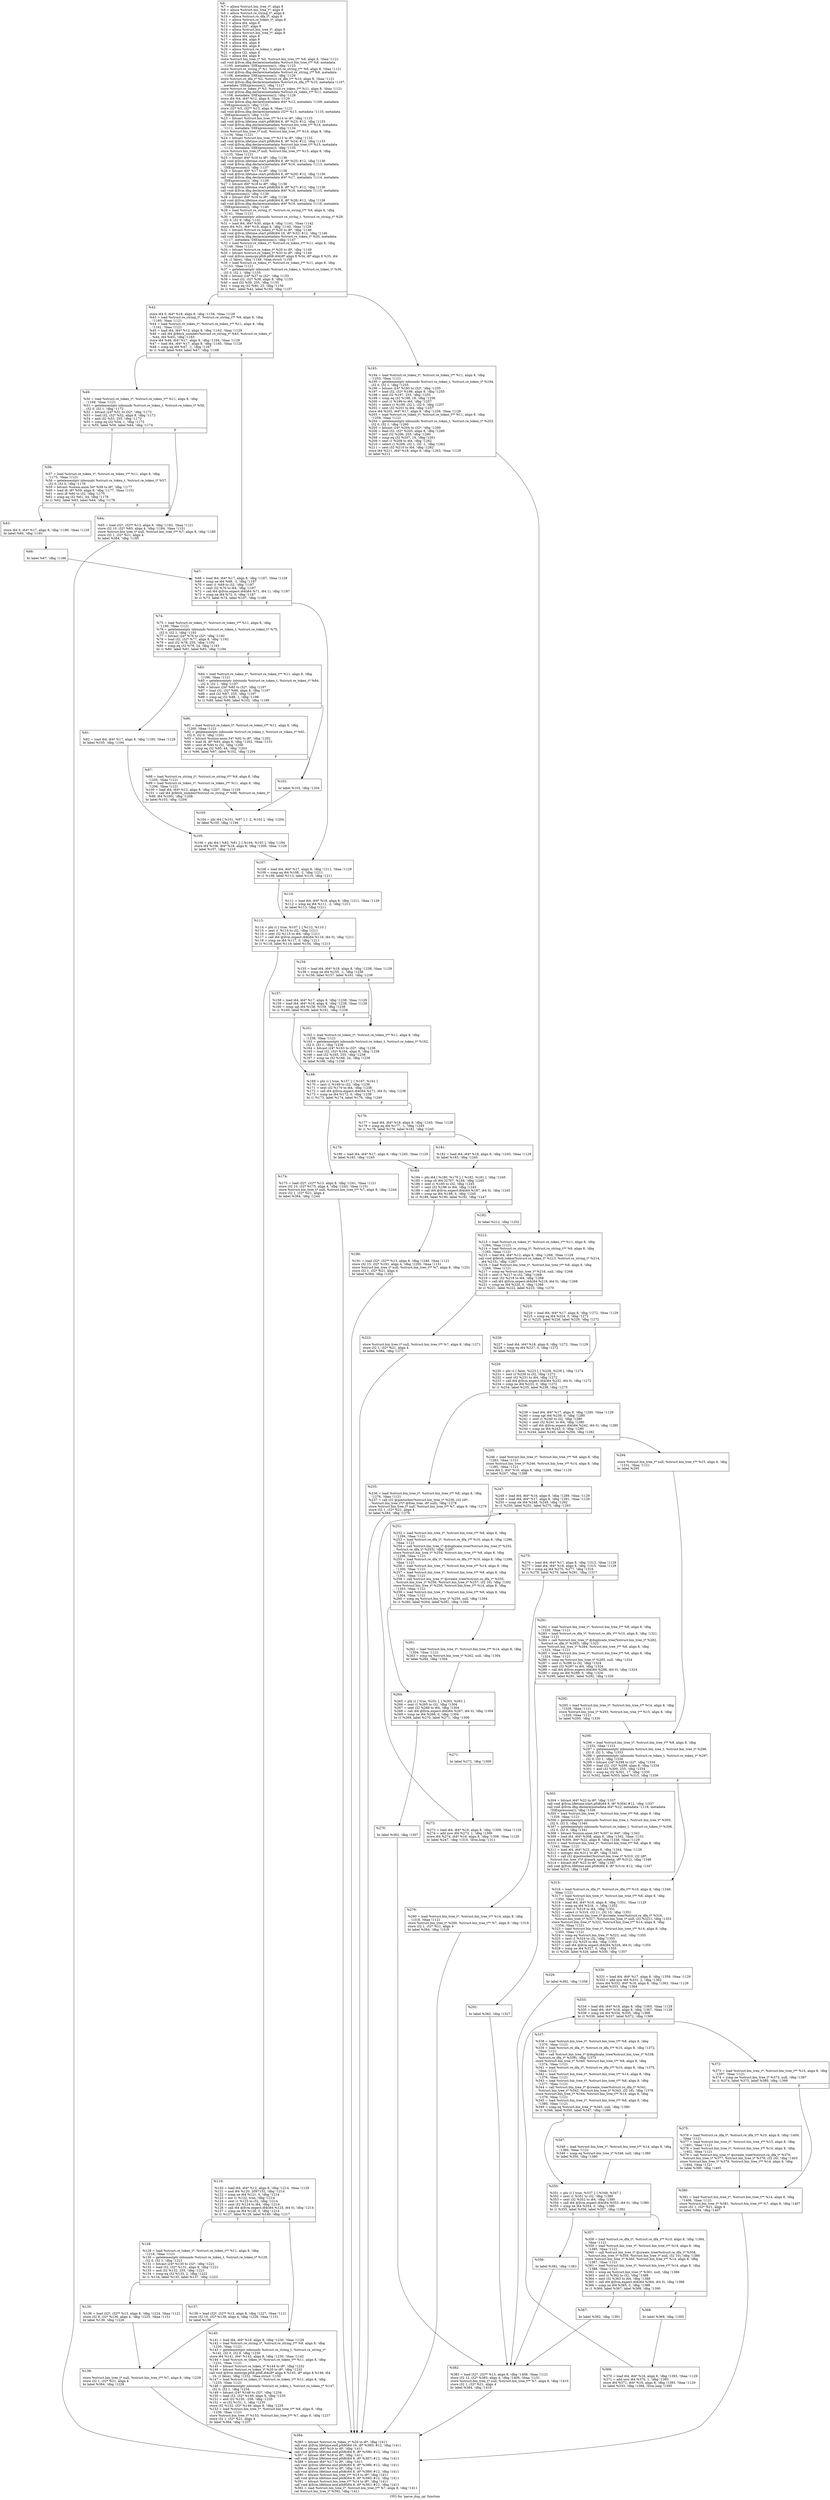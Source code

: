 digraph "CFG for 'parse_dup_op' function" {
	label="CFG for 'parse_dup_op' function";

	Node0xc32f90 [shape=record,label="{%6:\l  %7 = alloca %struct.bin_tree_t*, align 8\l  %8 = alloca %struct.bin_tree_t*, align 8\l  %9 = alloca %struct.re_string_t*, align 8\l  %10 = alloca %struct.re_dfa_t*, align 8\l  %11 = alloca %struct.re_token_t*, align 8\l  %12 = alloca i64, align 8\l  %13 = alloca i32*, align 8\l  %14 = alloca %struct.bin_tree_t*, align 8\l  %15 = alloca %struct.bin_tree_t*, align 8\l  %16 = alloca i64, align 8\l  %17 = alloca i64, align 8\l  %18 = alloca i64, align 8\l  %19 = alloca i64, align 8\l  %20 = alloca %struct.re_token_t, align 8\l  %21 = alloca i32, align 4\l  %22 = alloca i64, align 8\l  store %struct.bin_tree_t* %0, %struct.bin_tree_t** %8, align 8, !tbaa !1121\l  call void @llvm.dbg.declare(metadata %struct.bin_tree_t** %8, metadata\l... !1105, metadata !DIExpression()), !dbg !1125\l  store %struct.re_string_t* %1, %struct.re_string_t** %9, align 8, !tbaa !1121\l  call void @llvm.dbg.declare(metadata %struct.re_string_t** %9, metadata\l... !1106, metadata !DIExpression()), !dbg !1126\l  store %struct.re_dfa_t* %2, %struct.re_dfa_t** %10, align 8, !tbaa !1121\l  call void @llvm.dbg.declare(metadata %struct.re_dfa_t** %10, metadata !1107,\l... metadata !DIExpression()), !dbg !1127\l  store %struct.re_token_t* %3, %struct.re_token_t** %11, align 8, !tbaa !1121\l  call void @llvm.dbg.declare(metadata %struct.re_token_t** %11, metadata\l... !1108, metadata !DIExpression()), !dbg !1128\l  store i64 %4, i64* %12, align 8, !tbaa !1129\l  call void @llvm.dbg.declare(metadata i64* %12, metadata !1109, metadata\l... !DIExpression()), !dbg !1131\l  store i32* %5, i32** %13, align 8, !tbaa !1121\l  call void @llvm.dbg.declare(metadata i32** %13, metadata !1110, metadata\l... !DIExpression()), !dbg !1132\l  %23 = bitcast %struct.bin_tree_t** %14 to i8*, !dbg !1133\l  call void @llvm.lifetime.start.p0i8(i64 8, i8* %23) #12, !dbg !1133\l  call void @llvm.dbg.declare(metadata %struct.bin_tree_t** %14, metadata\l... !1111, metadata !DIExpression()), !dbg !1134\l  store %struct.bin_tree_t* null, %struct.bin_tree_t** %14, align 8, !dbg\l... !1134, !tbaa !1121\l  %24 = bitcast %struct.bin_tree_t** %15 to i8*, !dbg !1133\l  call void @llvm.lifetime.start.p0i8(i64 8, i8* %24) #12, !dbg !1133\l  call void @llvm.dbg.declare(metadata %struct.bin_tree_t** %15, metadata\l... !1112, metadata !DIExpression()), !dbg !1135\l  store %struct.bin_tree_t* null, %struct.bin_tree_t** %15, align 8, !dbg\l... !1135, !tbaa !1121\l  %25 = bitcast i64* %16 to i8*, !dbg !1136\l  call void @llvm.lifetime.start.p0i8(i64 8, i8* %25) #12, !dbg !1136\l  call void @llvm.dbg.declare(metadata i64* %16, metadata !1113, metadata\l... !DIExpression()), !dbg !1137\l  %26 = bitcast i64* %17 to i8*, !dbg !1136\l  call void @llvm.lifetime.start.p0i8(i64 8, i8* %26) #12, !dbg !1136\l  call void @llvm.dbg.declare(metadata i64* %17, metadata !1114, metadata\l... !DIExpression()), !dbg !1138\l  %27 = bitcast i64* %18 to i8*, !dbg !1136\l  call void @llvm.lifetime.start.p0i8(i64 8, i8* %27) #12, !dbg !1136\l  call void @llvm.dbg.declare(metadata i64* %18, metadata !1115, metadata\l... !DIExpression()), !dbg !1139\l  %28 = bitcast i64* %19 to i8*, !dbg !1136\l  call void @llvm.lifetime.start.p0i8(i64 8, i8* %28) #12, !dbg !1136\l  call void @llvm.dbg.declare(metadata i64* %19, metadata !1116, metadata\l... !DIExpression()), !dbg !1140\l  %29 = load %struct.re_string_t*, %struct.re_string_t** %9, align 8, !dbg\l... !1141, !tbaa !1121\l  %30 = getelementptr inbounds %struct.re_string_t, %struct.re_string_t* %29,\l... i32 0, i32 9, !dbg !1141\l  %31 = load i64, i64* %30, align 8, !dbg !1141, !tbaa !1142\l  store i64 %31, i64* %19, align 8, !dbg !1140, !tbaa !1129\l  %32 = bitcast %struct.re_token_t* %20 to i8*, !dbg !1146\l  call void @llvm.lifetime.start.p0i8(i64 16, i8* %32) #12, !dbg !1146\l  call void @llvm.dbg.declare(metadata %struct.re_token_t* %20, metadata\l... !1117, metadata !DIExpression()), !dbg !1147\l  %33 = load %struct.re_token_t*, %struct.re_token_t** %11, align 8, !dbg\l... !1148, !tbaa !1121\l  %34 = bitcast %struct.re_token_t* %20 to i8*, !dbg !1149\l  %35 = bitcast %struct.re_token_t* %33 to i8*, !dbg !1149\l  call void @llvm.memcpy.p0i8.p0i8.i64(i8* align 8 %34, i8* align 8 %35, i64\l... 16, i1 false), !dbg !1149, !tbaa.struct !1150\l  %36 = load %struct.re_token_t*, %struct.re_token_t** %11, align 8, !dbg\l... !1153, !tbaa !1121\l  %37 = getelementptr inbounds %struct.re_token_t, %struct.re_token_t* %36,\l... i32 0, i32 1, !dbg !1155\l  %38 = bitcast i24* %37 to i32*, !dbg !1155\l  %39 = load i32, i32* %38, align 8, !dbg !1155\l  %40 = and i32 %39, 255, !dbg !1155\l  %41 = icmp eq i32 %40, 23, !dbg !1156\l  br i1 %41, label %42, label %193, !dbg !1157\l|{<s0>T|<s1>F}}"];
	Node0xc32f90:s0 -> Node0xc33350;
	Node0xc32f90:s1 -> Node0xc33e40;
	Node0xc33350 [shape=record,label="{%42:\l\l  store i64 0, i64* %18, align 8, !dbg !1158, !tbaa !1129\l  %43 = load %struct.re_string_t*, %struct.re_string_t** %9, align 8, !dbg\l... !1160, !tbaa !1121\l  %44 = load %struct.re_token_t*, %struct.re_token_t** %11, align 8, !dbg\l... !1161, !tbaa !1121\l  %45 = load i64, i64* %12, align 8, !dbg !1162, !tbaa !1129\l  %46 = call i64 @fetch_number(%struct.re_string_t* %43, %struct.re_token_t*\l... %44, i64 %45), !dbg !1163\l  store i64 %46, i64* %17, align 8, !dbg !1164, !tbaa !1129\l  %47 = load i64, i64* %17, align 8, !dbg !1165, !tbaa !1129\l  %48 = icmp eq i64 %47, -1, !dbg !1167\l  br i1 %48, label %49, label %67, !dbg !1168\l|{<s0>T|<s1>F}}"];
	Node0xc33350:s0 -> Node0xc333a0;
	Node0xc33350:s1 -> Node0xc33530;
	Node0xc333a0 [shape=record,label="{%49:\l\l  %50 = load %struct.re_token_t*, %struct.re_token_t** %11, align 8, !dbg\l... !1169, !tbaa !1121\l  %51 = getelementptr inbounds %struct.re_token_t, %struct.re_token_t* %50,\l... i32 0, i32 1, !dbg !1172\l  %52 = bitcast i24* %51 to i32*, !dbg !1172\l  %53 = load i32, i32* %52, align 8, !dbg !1172\l  %54 = and i32 %53, 255, !dbg !1172\l  %55 = icmp eq i32 %54, 1, !dbg !1173\l  br i1 %55, label %56, label %64, !dbg !1174\l|{<s0>T|<s1>F}}"];
	Node0xc333a0:s0 -> Node0xc333f0;
	Node0xc333a0:s1 -> Node0xc33490;
	Node0xc333f0 [shape=record,label="{%56:\l\l  %57 = load %struct.re_token_t*, %struct.re_token_t** %11, align 8, !dbg\l... !1175, !tbaa !1121\l  %58 = getelementptr inbounds %struct.re_token_t, %struct.re_token_t* %57,\l... i32 0, i32 0, !dbg !1176\l  %59 = bitcast %union.anon.34* %58 to i8*, !dbg !1177\l  %60 = load i8, i8* %59, align 8, !dbg !1177, !tbaa !1151\l  %61 = zext i8 %60 to i32, !dbg !1175\l  %62 = icmp eq i32 %61, 44, !dbg !1178\l  br i1 %62, label %63, label %64, !dbg !1179\l|{<s0>T|<s1>F}}"];
	Node0xc333f0:s0 -> Node0xc33440;
	Node0xc333f0:s1 -> Node0xc33490;
	Node0xc33440 [shape=record,label="{%63:\l\l  store i64 0, i64* %17, align 8, !dbg !1180, !tbaa !1129\l  br label %66, !dbg !1181\l}"];
	Node0xc33440 -> Node0xc334e0;
	Node0xc33490 [shape=record,label="{%64:\l\l  %65 = load i32*, i32** %13, align 8, !dbg !1182, !tbaa !1121\l  store i32 10, i32* %65, align 4, !dbg !1184, !tbaa !1151\l  store %struct.bin_tree_t* null, %struct.bin_tree_t** %7, align 8, !dbg !1185\l  store i32 1, i32* %21, align 4\l  br label %384, !dbg !1185\l}"];
	Node0xc33490 -> Node0xc34ac0;
	Node0xc334e0 [shape=record,label="{%66:\l\l  br label %67, !dbg !1186\l}"];
	Node0xc334e0 -> Node0xc33530;
	Node0xc33530 [shape=record,label="{%67:\l\l  %68 = load i64, i64* %17, align 8, !dbg !1187, !tbaa !1129\l  %69 = icmp ne i64 %68, -2, !dbg !1187\l  %70 = zext i1 %69 to i32, !dbg !1187\l  %71 = sext i32 %70 to i64, !dbg !1187\l  %72 = call i64 @llvm.expect.i64(i64 %71, i64 1), !dbg !1187\l  %73 = icmp ne i64 %72, 0, !dbg !1187\l  br i1 %73, label %74, label %107, !dbg !1189\l|{<s0>T|<s1>F}}"];
	Node0xc33530:s0 -> Node0xc33580;
	Node0xc33530:s1 -> Node0xc33800;
	Node0xc33580 [shape=record,label="{%74:\l\l  %75 = load %struct.re_token_t*, %struct.re_token_t** %11, align 8, !dbg\l... !1190, !tbaa !1121\l  %76 = getelementptr inbounds %struct.re_token_t, %struct.re_token_t* %75,\l... i32 0, i32 1, !dbg !1192\l  %77 = bitcast i24* %76 to i32*, !dbg !1192\l  %78 = load i32, i32* %77, align 8, !dbg !1192\l  %79 = and i32 %78, 255, !dbg !1192\l  %80 = icmp eq i32 %79, 24, !dbg !1193\l  br i1 %80, label %81, label %83, !dbg !1194\l|{<s0>T|<s1>F}}"];
	Node0xc33580:s0 -> Node0xc335d0;
	Node0xc33580:s1 -> Node0xc33620;
	Node0xc335d0 [shape=record,label="{%81:\l\l  %82 = load i64, i64* %17, align 8, !dbg !1195, !tbaa !1129\l  br label %105, !dbg !1194\l}"];
	Node0xc335d0 -> Node0xc337b0;
	Node0xc33620 [shape=record,label="{%83:\l\l  %84 = load %struct.re_token_t*, %struct.re_token_t** %11, align 8, !dbg\l... !1196, !tbaa !1121\l  %85 = getelementptr inbounds %struct.re_token_t, %struct.re_token_t* %84,\l... i32 0, i32 1, !dbg !1197\l  %86 = bitcast i24* %85 to i32*, !dbg !1197\l  %87 = load i32, i32* %86, align 8, !dbg !1197\l  %88 = and i32 %87, 255, !dbg !1197\l  %89 = icmp eq i32 %88, 1, !dbg !1198\l  br i1 %89, label %90, label %102, !dbg !1199\l|{<s0>T|<s1>F}}"];
	Node0xc33620:s0 -> Node0xc33670;
	Node0xc33620:s1 -> Node0xc33710;
	Node0xc33670 [shape=record,label="{%90:\l\l  %91 = load %struct.re_token_t*, %struct.re_token_t** %11, align 8, !dbg\l... !1200, !tbaa !1121\l  %92 = getelementptr inbounds %struct.re_token_t, %struct.re_token_t* %91,\l... i32 0, i32 0, !dbg !1201\l  %93 = bitcast %union.anon.34* %92 to i8*, !dbg !1202\l  %94 = load i8, i8* %93, align 8, !dbg !1202, !tbaa !1151\l  %95 = zext i8 %94 to i32, !dbg !1200\l  %96 = icmp eq i32 %95, 44, !dbg !1203\l  br i1 %96, label %97, label %102, !dbg !1204\l|{<s0>T|<s1>F}}"];
	Node0xc33670:s0 -> Node0xc336c0;
	Node0xc33670:s1 -> Node0xc33710;
	Node0xc336c0 [shape=record,label="{%97:\l\l  %98 = load %struct.re_string_t*, %struct.re_string_t** %9, align 8, !dbg\l... !1205, !tbaa !1121\l  %99 = load %struct.re_token_t*, %struct.re_token_t** %11, align 8, !dbg\l... !1206, !tbaa !1121\l  %100 = load i64, i64* %12, align 8, !dbg !1207, !tbaa !1129\l  %101 = call i64 @fetch_number(%struct.re_string_t* %98, %struct.re_token_t*\l... %99, i64 %100), !dbg !1208\l  br label %103, !dbg !1204\l}"];
	Node0xc336c0 -> Node0xc33760;
	Node0xc33710 [shape=record,label="{%102:\l\l  br label %103, !dbg !1204\l}"];
	Node0xc33710 -> Node0xc33760;
	Node0xc33760 [shape=record,label="{%103:\l\l  %104 = phi i64 [ %101, %97 ], [ -2, %102 ], !dbg !1204\l  br label %105, !dbg !1194\l}"];
	Node0xc33760 -> Node0xc337b0;
	Node0xc337b0 [shape=record,label="{%105:\l\l  %106 = phi i64 [ %82, %81 ], [ %104, %103 ], !dbg !1194\l  store i64 %106, i64* %18, align 8, !dbg !1209, !tbaa !1129\l  br label %107, !dbg !1210\l}"];
	Node0xc337b0 -> Node0xc33800;
	Node0xc33800 [shape=record,label="{%107:\l\l  %108 = load i64, i64* %17, align 8, !dbg !1211, !tbaa !1129\l  %109 = icmp eq i64 %108, -2, !dbg !1211\l  br i1 %109, label %113, label %110, !dbg !1211\l|{<s0>T|<s1>F}}"];
	Node0xc33800:s0 -> Node0xc338a0;
	Node0xc33800:s1 -> Node0xc33850;
	Node0xc33850 [shape=record,label="{%110:\l\l  %111 = load i64, i64* %18, align 8, !dbg !1211, !tbaa !1129\l  %112 = icmp eq i64 %111, -2, !dbg !1211\l  br label %113, !dbg !1211\l}"];
	Node0xc33850 -> Node0xc338a0;
	Node0xc338a0 [shape=record,label="{%113:\l\l  %114 = phi i1 [ true, %107 ], [ %112, %110 ]\l  %115 = zext i1 %114 to i32, !dbg !1211\l  %116 = sext i32 %115 to i64, !dbg !1211\l  %117 = call i64 @llvm.expect.i64(i64 %116, i64 0), !dbg !1211\l  %118 = icmp ne i64 %117, 0, !dbg !1211\l  br i1 %118, label %119, label %154, !dbg !1213\l|{<s0>T|<s1>F}}"];
	Node0xc338a0:s0 -> Node0xc338f0;
	Node0xc338a0:s1 -> Node0xc33ad0;
	Node0xc338f0 [shape=record,label="{%119:\l\l  %120 = load i64, i64* %12, align 8, !dbg !1214, !tbaa !1129\l  %121 = and i64 %120, 2097152, !dbg !1214\l  %122 = icmp ne i64 %121, 0, !dbg !1214\l  %123 = xor i1 %122, true, !dbg !1214\l  %124 = zext i1 %123 to i32, !dbg !1214\l  %125 = sext i32 %124 to i64, !dbg !1214\l  %126 = call i64 @llvm.expect.i64(i64 %125, i64 0), !dbg !1214\l  %127 = icmp ne i64 %126, 0, !dbg !1214\l  br i1 %127, label %128, label %140, !dbg !1217\l|{<s0>T|<s1>F}}"];
	Node0xc338f0:s0 -> Node0xc33940;
	Node0xc338f0:s1 -> Node0xc33a80;
	Node0xc33940 [shape=record,label="{%128:\l\l  %129 = load %struct.re_token_t*, %struct.re_token_t** %11, align 8, !dbg\l... !1218, !tbaa !1121\l  %130 = getelementptr inbounds %struct.re_token_t, %struct.re_token_t* %129,\l... i32 0, i32 1, !dbg !1221\l  %131 = bitcast i24* %130 to i32*, !dbg !1221\l  %132 = load i32, i32* %131, align 8, !dbg !1221\l  %133 = and i32 %132, 255, !dbg !1221\l  %134 = icmp eq i32 %133, 2, !dbg !1222\l  br i1 %134, label %135, label %137, !dbg !1223\l|{<s0>T|<s1>F}}"];
	Node0xc33940:s0 -> Node0xc33990;
	Node0xc33940:s1 -> Node0xc339e0;
	Node0xc33990 [shape=record,label="{%135:\l\l  %136 = load i32*, i32** %13, align 8, !dbg !1224, !tbaa !1121\l  store i32 9, i32* %136, align 4, !dbg !1225, !tbaa !1151\l  br label %139, !dbg !1226\l}"];
	Node0xc33990 -> Node0xc33a30;
	Node0xc339e0 [shape=record,label="{%137:\l\l  %138 = load i32*, i32** %13, align 8, !dbg !1227, !tbaa !1121\l  store i32 10, i32* %138, align 4, !dbg !1228, !tbaa !1151\l  br label %139\l}"];
	Node0xc339e0 -> Node0xc33a30;
	Node0xc33a30 [shape=record,label="{%139:\l\l  store %struct.bin_tree_t* null, %struct.bin_tree_t** %7, align 8, !dbg !1229\l  store i32 1, i32* %21, align 4\l  br label %384, !dbg !1229\l}"];
	Node0xc33a30 -> Node0xc34ac0;
	Node0xc33a80 [shape=record,label="{%140:\l\l  %141 = load i64, i64* %19, align 8, !dbg !1230, !tbaa !1129\l  %142 = load %struct.re_string_t*, %struct.re_string_t** %9, align 8, !dbg\l... !1230, !tbaa !1121\l  %143 = getelementptr inbounds %struct.re_string_t, %struct.re_string_t*\l... %142, i32 0, i32 9, !dbg !1230\l  store i64 %141, i64* %143, align 8, !dbg !1230, !tbaa !1142\l  %144 = load %struct.re_token_t*, %struct.re_token_t** %11, align 8, !dbg\l... !1231, !tbaa !1121\l  %145 = bitcast %struct.re_token_t* %144 to i8*, !dbg !1232\l  %146 = bitcast %struct.re_token_t* %20 to i8*, !dbg !1232\l  call void @llvm.memcpy.p0i8.p0i8.i64(i8* align 8 %145, i8* align 8 %146, i64\l... 16, i1 false), !dbg !1232, !tbaa.struct !1150\l  %147 = load %struct.re_token_t*, %struct.re_token_t** %11, align 8, !dbg\l... !1233, !tbaa !1121\l  %148 = getelementptr inbounds %struct.re_token_t, %struct.re_token_t* %147,\l... i32 0, i32 1, !dbg !1234\l  %149 = bitcast i24* %148 to i32*, !dbg !1234\l  %150 = load i32, i32* %149, align 8, !dbg !1235\l  %151 = and i32 %150, -256, !dbg !1235\l  %152 = or i32 %151, 1, !dbg !1235\l  store i32 %152, i32* %149, align 8, !dbg !1235\l  %153 = load %struct.bin_tree_t*, %struct.bin_tree_t** %8, align 8, !dbg\l... !1236, !tbaa !1121\l  store %struct.bin_tree_t* %153, %struct.bin_tree_t** %7, align 8, !dbg !1237\l  store i32 1, i32* %21, align 4\l  br label %384, !dbg !1237\l}"];
	Node0xc33a80 -> Node0xc34ac0;
	Node0xc33ad0 [shape=record,label="{%154:\l\l  %155 = load i64, i64* %18, align 8, !dbg !1238, !tbaa !1129\l  %156 = icmp ne i64 %155, -1, !dbg !1238\l  br i1 %156, label %157, label %161, !dbg !1238\l|{<s0>T|<s1>F}}"];
	Node0xc33ad0:s0 -> Node0xc33b20;
	Node0xc33ad0:s1 -> Node0xc33b70;
	Node0xc33b20 [shape=record,label="{%157:\l\l  %158 = load i64, i64* %17, align 8, !dbg !1238, !tbaa !1129\l  %159 = load i64, i64* %18, align 8, !dbg !1238, !tbaa !1129\l  %160 = icmp sgt i64 %158, %159, !dbg !1238\l  br i1 %160, label %168, label %161, !dbg !1238\l|{<s0>T|<s1>F}}"];
	Node0xc33b20:s0 -> Node0xc33bc0;
	Node0xc33b20:s1 -> Node0xc33b70;
	Node0xc33b70 [shape=record,label="{%161:\l\l  %162 = load %struct.re_token_t*, %struct.re_token_t** %11, align 8, !dbg\l... !1238, !tbaa !1121\l  %163 = getelementptr inbounds %struct.re_token_t, %struct.re_token_t* %162,\l... i32 0, i32 1, !dbg !1238\l  %164 = bitcast i24* %163 to i32*, !dbg !1238\l  %165 = load i32, i32* %164, align 8, !dbg !1238\l  %166 = and i32 %165, 255, !dbg !1238\l  %167 = icmp ne i32 %166, 24, !dbg !1238\l  br label %168, !dbg !1238\l}"];
	Node0xc33b70 -> Node0xc33bc0;
	Node0xc33bc0 [shape=record,label="{%168:\l\l  %169 = phi i1 [ true, %157 ], [ %167, %161 ]\l  %170 = zext i1 %169 to i32, !dbg !1238\l  %171 = sext i32 %170 to i64, !dbg !1238\l  %172 = call i64 @llvm.expect.i64(i64 %171, i64 0), !dbg !1238\l  %173 = icmp ne i64 %172, 0, !dbg !1238\l  br i1 %173, label %174, label %176, !dbg !1240\l|{<s0>T|<s1>F}}"];
	Node0xc33bc0:s0 -> Node0xc33c10;
	Node0xc33bc0:s1 -> Node0xc33c60;
	Node0xc33c10 [shape=record,label="{%174:\l\l  %175 = load i32*, i32** %13, align 8, !dbg !1241, !tbaa !1121\l  store i32 10, i32* %175, align 4, !dbg !1243, !tbaa !1151\l  store %struct.bin_tree_t* null, %struct.bin_tree_t** %7, align 8, !dbg !1244\l  store i32 1, i32* %21, align 4\l  br label %384, !dbg !1244\l}"];
	Node0xc33c10 -> Node0xc34ac0;
	Node0xc33c60 [shape=record,label="{%176:\l\l  %177 = load i64, i64* %18, align 8, !dbg !1245, !tbaa !1129\l  %178 = icmp eq i64 %177, -1, !dbg !1245\l  br i1 %178, label %179, label %181, !dbg !1245\l|{<s0>T|<s1>F}}"];
	Node0xc33c60:s0 -> Node0xc33cb0;
	Node0xc33c60:s1 -> Node0xc33d00;
	Node0xc33cb0 [shape=record,label="{%179:\l\l  %180 = load i64, i64* %17, align 8, !dbg !1245, !tbaa !1129\l  br label %183, !dbg !1245\l}"];
	Node0xc33cb0 -> Node0xc33d50;
	Node0xc33d00 [shape=record,label="{%181:\l\l  %182 = load i64, i64* %18, align 8, !dbg !1245, !tbaa !1129\l  br label %183, !dbg !1245\l}"];
	Node0xc33d00 -> Node0xc33d50;
	Node0xc33d50 [shape=record,label="{%183:\l\l  %184 = phi i64 [ %180, %179 ], [ %182, %181 ], !dbg !1245\l  %185 = icmp slt i64 32767, %184, !dbg !1245\l  %186 = zext i1 %185 to i32, !dbg !1245\l  %187 = sext i32 %186 to i64, !dbg !1245\l  %188 = call i64 @llvm.expect.i64(i64 %187, i64 0), !dbg !1245\l  %189 = icmp ne i64 %188, 0, !dbg !1245\l  br i1 %189, label %190, label %192, !dbg !1247\l|{<s0>T|<s1>F}}"];
	Node0xc33d50:s0 -> Node0xc33da0;
	Node0xc33d50:s1 -> Node0xc33df0;
	Node0xc33da0 [shape=record,label="{%190:\l\l  %191 = load i32*, i32** %13, align 8, !dbg !1248, !tbaa !1121\l  store i32 15, i32* %191, align 4, !dbg !1250, !tbaa !1151\l  store %struct.bin_tree_t* null, %struct.bin_tree_t** %7, align 8, !dbg !1251\l  store i32 1, i32* %21, align 4\l  br label %384, !dbg !1251\l}"];
	Node0xc33da0 -> Node0xc34ac0;
	Node0xc33df0 [shape=record,label="{%192:\l\l  br label %212, !dbg !1252\l}"];
	Node0xc33df0 -> Node0xc33e90;
	Node0xc33e40 [shape=record,label="{%193:\l\l  %194 = load %struct.re_token_t*, %struct.re_token_t** %11, align 8, !dbg\l... !1253, !tbaa !1121\l  %195 = getelementptr inbounds %struct.re_token_t, %struct.re_token_t* %194,\l... i32 0, i32 1, !dbg !1255\l  %196 = bitcast i24* %195 to i32*, !dbg !1255\l  %197 = load i32, i32* %196, align 8, !dbg !1255\l  %198 = and i32 %197, 255, !dbg !1255\l  %199 = icmp eq i32 %198, 18, !dbg !1256\l  %200 = zext i1 %199 to i64, !dbg !1257\l  %201 = select i1 %199, i32 1, i32 0, !dbg !1257\l  %202 = sext i32 %201 to i64, !dbg !1257\l  store i64 %202, i64* %17, align 8, !dbg !1258, !tbaa !1129\l  %203 = load %struct.re_token_t*, %struct.re_token_t** %11, align 8, !dbg\l... !1259, !tbaa !1121\l  %204 = getelementptr inbounds %struct.re_token_t, %struct.re_token_t* %203,\l... i32 0, i32 1, !dbg !1260\l  %205 = bitcast i24* %204 to i32*, !dbg !1260\l  %206 = load i32, i32* %205, align 8, !dbg !1260\l  %207 = and i32 %206, 255, !dbg !1260\l  %208 = icmp eq i32 %207, 19, !dbg !1261\l  %209 = zext i1 %208 to i64, !dbg !1262\l  %210 = select i1 %208, i32 1, i32 -1, !dbg !1262\l  %211 = sext i32 %210 to i64, !dbg !1262\l  store i64 %211, i64* %18, align 8, !dbg !1263, !tbaa !1129\l  br label %212\l}"];
	Node0xc33e40 -> Node0xc33e90;
	Node0xc33e90 [shape=record,label="{%212:\l\l  %213 = load %struct.re_token_t*, %struct.re_token_t** %11, align 8, !dbg\l... !1264, !tbaa !1121\l  %214 = load %struct.re_string_t*, %struct.re_string_t** %9, align 8, !dbg\l... !1265, !tbaa !1121\l  %215 = load i64, i64* %12, align 8, !dbg !1266, !tbaa !1129\l  call void @fetch_token(%struct.re_token_t* %213, %struct.re_string_t* %214,\l... i64 %215), !dbg !1267\l  %216 = load %struct.bin_tree_t*, %struct.bin_tree_t** %8, align 8, !dbg\l... !1268, !tbaa !1121\l  %217 = icmp eq %struct.bin_tree_t* %216, null, !dbg !1268\l  %218 = zext i1 %217 to i32, !dbg !1268\l  %219 = sext i32 %218 to i64, !dbg !1268\l  %220 = call i64 @llvm.expect.i64(i64 %219, i64 0), !dbg !1268\l  %221 = icmp ne i64 %220, 0, !dbg !1268\l  br i1 %221, label %222, label %223, !dbg !1270\l|{<s0>T|<s1>F}}"];
	Node0xc33e90:s0 -> Node0xc33ee0;
	Node0xc33e90:s1 -> Node0xc33f30;
	Node0xc33ee0 [shape=record,label="{%222:\l\l  store %struct.bin_tree_t* null, %struct.bin_tree_t** %7, align 8, !dbg !1271\l  store i32 1, i32* %21, align 4\l  br label %384, !dbg !1271\l}"];
	Node0xc33ee0 -> Node0xc34ac0;
	Node0xc33f30 [shape=record,label="{%223:\l\l  %224 = load i64, i64* %17, align 8, !dbg !1272, !tbaa !1129\l  %225 = icmp eq i64 %224, 0, !dbg !1272\l  br i1 %225, label %226, label %229, !dbg !1272\l|{<s0>T|<s1>F}}"];
	Node0xc33f30:s0 -> Node0xc33f80;
	Node0xc33f30:s1 -> Node0xc33fd0;
	Node0xc33f80 [shape=record,label="{%226:\l\l  %227 = load i64, i64* %18, align 8, !dbg !1272, !tbaa !1129\l  %228 = icmp eq i64 %227, 0, !dbg !1272\l  br label %229\l}"];
	Node0xc33f80 -> Node0xc33fd0;
	Node0xc33fd0 [shape=record,label="{%229:\l\l  %230 = phi i1 [ false, %223 ], [ %228, %226 ], !dbg !1274\l  %231 = zext i1 %230 to i32, !dbg !1272\l  %232 = sext i32 %231 to i64, !dbg !1272\l  %233 = call i64 @llvm.expect.i64(i64 %232, i64 0), !dbg !1272\l  %234 = icmp ne i64 %233, 0, !dbg !1272\l  br i1 %234, label %235, label %238, !dbg !1275\l|{<s0>T|<s1>F}}"];
	Node0xc33fd0:s0 -> Node0xc34020;
	Node0xc33fd0:s1 -> Node0xc34070;
	Node0xc34020 [shape=record,label="{%235:\l\l  %236 = load %struct.bin_tree_t*, %struct.bin_tree_t** %8, align 8, !dbg\l... !1276, !tbaa !1121\l  %237 = call i32 @postorder(%struct.bin_tree_t* %236, i32 (i8*,\l... %struct.bin_tree_t*)* @free_tree, i8* null), !dbg !1278\l  store %struct.bin_tree_t* null, %struct.bin_tree_t** %7, align 8, !dbg !1279\l  store i32 1, i32* %21, align 4\l  br label %384, !dbg !1279\l}"];
	Node0xc34020 -> Node0xc34ac0;
	Node0xc34070 [shape=record,label="{%238:\l\l  %239 = load i64, i64* %17, align 8, !dbg !1280, !tbaa !1129\l  %240 = icmp sgt i64 %239, 0, !dbg !1280\l  %241 = zext i1 %240 to i32, !dbg !1280\l  %242 = sext i32 %241 to i64, !dbg !1280\l  %243 = call i64 @llvm.expect.i64(i64 %242, i64 0), !dbg !1280\l  %244 = icmp ne i64 %243, 0, !dbg !1280\l  br i1 %244, label %245, label %294, !dbg !1282\l|{<s0>T|<s1>F}}"];
	Node0xc34070:s0 -> Node0xc340c0;
	Node0xc34070:s1 -> Node0xc344d0;
	Node0xc340c0 [shape=record,label="{%245:\l\l  %246 = load %struct.bin_tree_t*, %struct.bin_tree_t** %8, align 8, !dbg\l... !1283, !tbaa !1121\l  store %struct.bin_tree_t* %246, %struct.bin_tree_t** %14, align 8, !dbg\l... !1285, !tbaa !1121\l  store i64 2, i64* %16, align 8, !dbg !1286, !tbaa !1129\l  br label %247, !dbg !1288\l}"];
	Node0xc340c0 -> Node0xc34110;
	Node0xc34110 [shape=record,label="{%247:\l\l  %248 = load i64, i64* %16, align 8, !dbg !1289, !tbaa !1129\l  %249 = load i64, i64* %17, align 8, !dbg !1291, !tbaa !1129\l  %250 = icmp sle i64 %248, %249, !dbg !1292\l  br i1 %250, label %251, label %275, !dbg !1293\l|{<s0>T|<s1>F}}"];
	Node0xc34110:s0 -> Node0xc34160;
	Node0xc34110:s1 -> Node0xc34340;
	Node0xc34160 [shape=record,label="{%251:\l\l  %252 = load %struct.bin_tree_t*, %struct.bin_tree_t** %8, align 8, !dbg\l... !1294, !tbaa !1121\l  %253 = load %struct.re_dfa_t*, %struct.re_dfa_t** %10, align 8, !dbg !1296,\l... !tbaa !1121\l  %254 = call %struct.bin_tree_t* @duplicate_tree(%struct.bin_tree_t* %252,\l... %struct.re_dfa_t* %253), !dbg !1297\l  store %struct.bin_tree_t* %254, %struct.bin_tree_t** %8, align 8, !dbg\l... !1298, !tbaa !1121\l  %255 = load %struct.re_dfa_t*, %struct.re_dfa_t** %10, align 8, !dbg !1299,\l... !tbaa !1121\l  %256 = load %struct.bin_tree_t*, %struct.bin_tree_t** %14, align 8, !dbg\l... !1300, !tbaa !1121\l  %257 = load %struct.bin_tree_t*, %struct.bin_tree_t** %8, align 8, !dbg\l... !1301, !tbaa !1121\l  %258 = call %struct.bin_tree_t* @create_tree(%struct.re_dfa_t* %255,\l... %struct.bin_tree_t* %256, %struct.bin_tree_t* %257, i32 16), !dbg !1302\l  store %struct.bin_tree_t* %258, %struct.bin_tree_t** %14, align 8, !dbg\l... !1303, !tbaa !1121\l  %259 = load %struct.bin_tree_t*, %struct.bin_tree_t** %8, align 8, !dbg\l... !1304, !tbaa !1121\l  %260 = icmp eq %struct.bin_tree_t* %259, null, !dbg !1304\l  br i1 %260, label %264, label %261, !dbg !1304\l|{<s0>T|<s1>F}}"];
	Node0xc34160:s0 -> Node0xc34200;
	Node0xc34160:s1 -> Node0xc341b0;
	Node0xc341b0 [shape=record,label="{%261:\l\l  %262 = load %struct.bin_tree_t*, %struct.bin_tree_t** %14, align 8, !dbg\l... !1304, !tbaa !1121\l  %263 = icmp eq %struct.bin_tree_t* %262, null, !dbg !1304\l  br label %264, !dbg !1304\l}"];
	Node0xc341b0 -> Node0xc34200;
	Node0xc34200 [shape=record,label="{%264:\l\l  %265 = phi i1 [ true, %251 ], [ %263, %261 ]\l  %266 = zext i1 %265 to i32, !dbg !1304\l  %267 = sext i32 %266 to i64, !dbg !1304\l  %268 = call i64 @llvm.expect.i64(i64 %267, i64 0), !dbg !1304\l  %269 = icmp ne i64 %268, 0, !dbg !1304\l  br i1 %269, label %270, label %271, !dbg !1306\l|{<s0>T|<s1>F}}"];
	Node0xc34200:s0 -> Node0xc34250;
	Node0xc34200:s1 -> Node0xc342a0;
	Node0xc34250 [shape=record,label="{%270:\l\l  br label %382, !dbg !1307\l}"];
	Node0xc34250 -> Node0xc34a70;
	Node0xc342a0 [shape=record,label="{%271:\l\l  br label %272, !dbg !1308\l}"];
	Node0xc342a0 -> Node0xc342f0;
	Node0xc342f0 [shape=record,label="{%272:\l\l  %273 = load i64, i64* %16, align 8, !dbg !1309, !tbaa !1129\l  %274 = add nsw i64 %273, 1, !dbg !1309\l  store i64 %274, i64* %16, align 8, !dbg !1309, !tbaa !1129\l  br label %247, !dbg !1310, !llvm.loop !1311\l}"];
	Node0xc342f0 -> Node0xc34110;
	Node0xc34340 [shape=record,label="{%275:\l\l  %276 = load i64, i64* %17, align 8, !dbg !1313, !tbaa !1129\l  %277 = load i64, i64* %18, align 8, !dbg !1315, !tbaa !1129\l  %278 = icmp eq i64 %276, %277, !dbg !1316\l  br i1 %278, label %279, label %281, !dbg !1317\l|{<s0>T|<s1>F}}"];
	Node0xc34340:s0 -> Node0xc34390;
	Node0xc34340:s1 -> Node0xc343e0;
	Node0xc34390 [shape=record,label="{%279:\l\l  %280 = load %struct.bin_tree_t*, %struct.bin_tree_t** %14, align 8, !dbg\l... !1318, !tbaa !1121\l  store %struct.bin_tree_t* %280, %struct.bin_tree_t** %7, align 8, !dbg !1319\l  store i32 1, i32* %21, align 4\l  br label %384, !dbg !1319\l}"];
	Node0xc34390 -> Node0xc34ac0;
	Node0xc343e0 [shape=record,label="{%281:\l\l  %282 = load %struct.bin_tree_t*, %struct.bin_tree_t** %8, align 8, !dbg\l... !1320, !tbaa !1121\l  %283 = load %struct.re_dfa_t*, %struct.re_dfa_t** %10, align 8, !dbg !1321,\l... !tbaa !1121\l  %284 = call %struct.bin_tree_t* @duplicate_tree(%struct.bin_tree_t* %282,\l... %struct.re_dfa_t* %283), !dbg !1322\l  store %struct.bin_tree_t* %284, %struct.bin_tree_t** %8, align 8, !dbg\l... !1323, !tbaa !1121\l  %285 = load %struct.bin_tree_t*, %struct.bin_tree_t** %8, align 8, !dbg\l... !1324, !tbaa !1121\l  %286 = icmp eq %struct.bin_tree_t* %285, null, !dbg !1324\l  %287 = zext i1 %286 to i32, !dbg !1324\l  %288 = sext i32 %287 to i64, !dbg !1324\l  %289 = call i64 @llvm.expect.i64(i64 %288, i64 0), !dbg !1324\l  %290 = icmp ne i64 %289, 0, !dbg !1324\l  br i1 %290, label %291, label %292, !dbg !1326\l|{<s0>T|<s1>F}}"];
	Node0xc343e0:s0 -> Node0xc34430;
	Node0xc343e0:s1 -> Node0xc34480;
	Node0xc34430 [shape=record,label="{%291:\l\l  br label %382, !dbg !1327\l}"];
	Node0xc34430 -> Node0xc34a70;
	Node0xc34480 [shape=record,label="{%292:\l\l  %293 = load %struct.bin_tree_t*, %struct.bin_tree_t** %14, align 8, !dbg\l... !1328, !tbaa !1121\l  store %struct.bin_tree_t* %293, %struct.bin_tree_t** %15, align 8, !dbg\l... !1329, !tbaa !1121\l  br label %295, !dbg !1330\l}"];
	Node0xc34480 -> Node0xc34520;
	Node0xc344d0 [shape=record,label="{%294:\l\l  store %struct.bin_tree_t* null, %struct.bin_tree_t** %15, align 8, !dbg\l... !1331, !tbaa !1121\l  br label %295\l}"];
	Node0xc344d0 -> Node0xc34520;
	Node0xc34520 [shape=record,label="{%295:\l\l  %296 = load %struct.bin_tree_t*, %struct.bin_tree_t** %8, align 8, !dbg\l... !1332, !tbaa !1121\l  %297 = getelementptr inbounds %struct.bin_tree_t, %struct.bin_tree_t* %296,\l... i32 0, i32 5, !dbg !1333\l  %298 = getelementptr inbounds %struct.re_token_t, %struct.re_token_t* %297,\l... i32 0, i32 1, !dbg !1334\l  %299 = bitcast i24* %298 to i32*, !dbg !1334\l  %300 = load i32, i32* %299, align 8, !dbg !1334\l  %301 = and i32 %300, 255, !dbg !1334\l  %302 = icmp eq i32 %301, 17, !dbg !1335\l  br i1 %302, label %303, label %315, !dbg !1336\l|{<s0>T|<s1>F}}"];
	Node0xc34520:s0 -> Node0xc34570;
	Node0xc34520:s1 -> Node0xc345c0;
	Node0xc34570 [shape=record,label="{%303:\l\l  %304 = bitcast i64* %22 to i8*, !dbg !1337\l  call void @llvm.lifetime.start.p0i8(i64 8, i8* %304) #12, !dbg !1337\l  call void @llvm.dbg.declare(metadata i64* %22, metadata !1118, metadata\l... !DIExpression()), !dbg !1338\l  %305 = load %struct.bin_tree_t*, %struct.bin_tree_t** %8, align 8, !dbg\l... !1339, !tbaa !1121\l  %306 = getelementptr inbounds %struct.bin_tree_t, %struct.bin_tree_t* %305,\l... i32 0, i32 5, !dbg !1340\l  %307 = getelementptr inbounds %struct.re_token_t, %struct.re_token_t* %306,\l... i32 0, i32 0, !dbg !1341\l  %308 = bitcast %union.anon.34* %307 to i64*, !dbg !1342\l  %309 = load i64, i64* %308, align 8, !dbg !1342, !tbaa !1151\l  store i64 %309, i64* %22, align 8, !dbg !1338, !tbaa !1129\l  %310 = load %struct.bin_tree_t*, %struct.bin_tree_t** %8, align 8, !dbg\l... !1343, !tbaa !1121\l  %311 = load i64, i64* %22, align 8, !dbg !1344, !tbaa !1129\l  %312 = inttoptr i64 %311 to i8*, !dbg !1345\l  %313 = call i32 @postorder(%struct.bin_tree_t* %310, i32 (i8*,\l... %struct.bin_tree_t*)* @mark_opt_subexp, i8* %312), !dbg !1346\l  %314 = bitcast i64* %22 to i8*, !dbg !1347\l  call void @llvm.lifetime.end.p0i8(i64 8, i8* %314) #12, !dbg !1347\l  br label %315, !dbg !1348\l}"];
	Node0xc34570 -> Node0xc345c0;
	Node0xc345c0 [shape=record,label="{%315:\l\l  %316 = load %struct.re_dfa_t*, %struct.re_dfa_t** %10, align 8, !dbg !1349,\l... !tbaa !1121\l  %317 = load %struct.bin_tree_t*, %struct.bin_tree_t** %8, align 8, !dbg\l... !1350, !tbaa !1121\l  %318 = load i64, i64* %18, align 8, !dbg !1351, !tbaa !1129\l  %319 = icmp eq i64 %318, -1, !dbg !1352\l  %320 = zext i1 %319 to i64, !dbg !1351\l  %321 = select i1 %319, i32 11, i32 10, !dbg !1351\l  %322 = call %struct.bin_tree_t* @create_tree(%struct.re_dfa_t* %316,\l... %struct.bin_tree_t* %317, %struct.bin_tree_t* null, i32 %321), !dbg !1353\l  store %struct.bin_tree_t* %322, %struct.bin_tree_t** %14, align 8, !dbg\l... !1354, !tbaa !1121\l  %323 = load %struct.bin_tree_t*, %struct.bin_tree_t** %14, align 8, !dbg\l... !1355, !tbaa !1121\l  %324 = icmp eq %struct.bin_tree_t* %323, null, !dbg !1355\l  %325 = zext i1 %324 to i32, !dbg !1355\l  %326 = sext i32 %325 to i64, !dbg !1355\l  %327 = call i64 @llvm.expect.i64(i64 %326, i64 0), !dbg !1355\l  %328 = icmp ne i64 %327, 0, !dbg !1355\l  br i1 %328, label %329, label %330, !dbg !1357\l|{<s0>T|<s1>F}}"];
	Node0xc345c0:s0 -> Node0xc34610;
	Node0xc345c0:s1 -> Node0xc34660;
	Node0xc34610 [shape=record,label="{%329:\l\l  br label %382, !dbg !1358\l}"];
	Node0xc34610 -> Node0xc34a70;
	Node0xc34660 [shape=record,label="{%330:\l\l  %331 = load i64, i64* %17, align 8, !dbg !1359, !tbaa !1129\l  %332 = add nsw i64 %331, 2, !dbg !1362\l  store i64 %332, i64* %16, align 8, !dbg !1363, !tbaa !1129\l  br label %333, !dbg !1364\l}"];
	Node0xc34660 -> Node0xc346b0;
	Node0xc346b0 [shape=record,label="{%333:\l\l  %334 = load i64, i64* %16, align 8, !dbg !1365, !tbaa !1129\l  %335 = load i64, i64* %18, align 8, !dbg !1367, !tbaa !1129\l  %336 = icmp sle i64 %334, %335, !dbg !1368\l  br i1 %336, label %337, label %372, !dbg !1369\l|{<s0>T|<s1>F}}"];
	Node0xc346b0:s0 -> Node0xc34700;
	Node0xc346b0:s1 -> Node0xc34980;
	Node0xc34700 [shape=record,label="{%337:\l\l  %338 = load %struct.bin_tree_t*, %struct.bin_tree_t** %8, align 8, !dbg\l... !1370, !tbaa !1121\l  %339 = load %struct.re_dfa_t*, %struct.re_dfa_t** %10, align 8, !dbg !1372,\l... !tbaa !1121\l  %340 = call %struct.bin_tree_t* @duplicate_tree(%struct.bin_tree_t* %338,\l... %struct.re_dfa_t* %339), !dbg !1373\l  store %struct.bin_tree_t* %340, %struct.bin_tree_t** %8, align 8, !dbg\l... !1374, !tbaa !1121\l  %341 = load %struct.re_dfa_t*, %struct.re_dfa_t** %10, align 8, !dbg !1375,\l... !tbaa !1121\l  %342 = load %struct.bin_tree_t*, %struct.bin_tree_t** %14, align 8, !dbg\l... !1376, !tbaa !1121\l  %343 = load %struct.bin_tree_t*, %struct.bin_tree_t** %8, align 8, !dbg\l... !1377, !tbaa !1121\l  %344 = call %struct.bin_tree_t* @create_tree(%struct.re_dfa_t* %341,\l... %struct.bin_tree_t* %342, %struct.bin_tree_t* %343, i32 16), !dbg !1378\l  store %struct.bin_tree_t* %344, %struct.bin_tree_t** %14, align 8, !dbg\l... !1379, !tbaa !1121\l  %345 = load %struct.bin_tree_t*, %struct.bin_tree_t** %8, align 8, !dbg\l... !1380, !tbaa !1121\l  %346 = icmp eq %struct.bin_tree_t* %345, null, !dbg !1380\l  br i1 %346, label %350, label %347, !dbg !1380\l|{<s0>T|<s1>F}}"];
	Node0xc34700:s0 -> Node0xc347a0;
	Node0xc34700:s1 -> Node0xc34750;
	Node0xc34750 [shape=record,label="{%347:\l\l  %348 = load %struct.bin_tree_t*, %struct.bin_tree_t** %14, align 8, !dbg\l... !1380, !tbaa !1121\l  %349 = icmp eq %struct.bin_tree_t* %348, null, !dbg !1380\l  br label %350, !dbg !1380\l}"];
	Node0xc34750 -> Node0xc347a0;
	Node0xc347a0 [shape=record,label="{%350:\l\l  %351 = phi i1 [ true, %337 ], [ %349, %347 ]\l  %352 = zext i1 %351 to i32, !dbg !1380\l  %353 = sext i32 %352 to i64, !dbg !1380\l  %354 = call i64 @llvm.expect.i64(i64 %353, i64 0), !dbg !1380\l  %355 = icmp ne i64 %354, 0, !dbg !1380\l  br i1 %355, label %356, label %357, !dbg !1382\l|{<s0>T|<s1>F}}"];
	Node0xc347a0:s0 -> Node0xc347f0;
	Node0xc347a0:s1 -> Node0xc34840;
	Node0xc347f0 [shape=record,label="{%356:\l\l  br label %382, !dbg !1383\l}"];
	Node0xc347f0 -> Node0xc34a70;
	Node0xc34840 [shape=record,label="{%357:\l\l  %358 = load %struct.re_dfa_t*, %struct.re_dfa_t** %10, align 8, !dbg !1384,\l... !tbaa !1121\l  %359 = load %struct.bin_tree_t*, %struct.bin_tree_t** %14, align 8, !dbg\l... !1385, !tbaa !1121\l  %360 = call %struct.bin_tree_t* @create_tree(%struct.re_dfa_t* %358,\l... %struct.bin_tree_t* %359, %struct.bin_tree_t* null, i32 10), !dbg !1386\l  store %struct.bin_tree_t* %360, %struct.bin_tree_t** %14, align 8, !dbg\l... !1387, !tbaa !1121\l  %361 = load %struct.bin_tree_t*, %struct.bin_tree_t** %14, align 8, !dbg\l... !1388, !tbaa !1121\l  %362 = icmp eq %struct.bin_tree_t* %361, null, !dbg !1388\l  %363 = zext i1 %362 to i32, !dbg !1388\l  %364 = sext i32 %363 to i64, !dbg !1388\l  %365 = call i64 @llvm.expect.i64(i64 %364, i64 0), !dbg !1388\l  %366 = icmp ne i64 %365, 0, !dbg !1388\l  br i1 %366, label %367, label %368, !dbg !1390\l|{<s0>T|<s1>F}}"];
	Node0xc34840:s0 -> Node0xc34890;
	Node0xc34840:s1 -> Node0xc348e0;
	Node0xc34890 [shape=record,label="{%367:\l\l  br label %382, !dbg !1391\l}"];
	Node0xc34890 -> Node0xc34a70;
	Node0xc348e0 [shape=record,label="{%368:\l\l  br label %369, !dbg !1392\l}"];
	Node0xc348e0 -> Node0xc34930;
	Node0xc34930 [shape=record,label="{%369:\l\l  %370 = load i64, i64* %16, align 8, !dbg !1393, !tbaa !1129\l  %371 = add nsw i64 %370, 1, !dbg !1393\l  store i64 %371, i64* %16, align 8, !dbg !1393, !tbaa !1129\l  br label %333, !dbg !1394, !llvm.loop !1395\l}"];
	Node0xc34930 -> Node0xc346b0;
	Node0xc34980 [shape=record,label="{%372:\l\l  %373 = load %struct.bin_tree_t*, %struct.bin_tree_t** %15, align 8, !dbg\l... !1397, !tbaa !1121\l  %374 = icmp ne %struct.bin_tree_t* %373, null, !dbg !1397\l  br i1 %374, label %375, label %380, !dbg !1399\l|{<s0>T|<s1>F}}"];
	Node0xc34980:s0 -> Node0xc349d0;
	Node0xc34980:s1 -> Node0xc34a20;
	Node0xc349d0 [shape=record,label="{%375:\l\l  %376 = load %struct.re_dfa_t*, %struct.re_dfa_t** %10, align 8, !dbg !1400,\l... !tbaa !1121\l  %377 = load %struct.bin_tree_t*, %struct.bin_tree_t** %15, align 8, !dbg\l... !1401, !tbaa !1121\l  %378 = load %struct.bin_tree_t*, %struct.bin_tree_t** %14, align 8, !dbg\l... !1402, !tbaa !1121\l  %379 = call %struct.bin_tree_t* @create_tree(%struct.re_dfa_t* %376,\l... %struct.bin_tree_t* %377, %struct.bin_tree_t* %378, i32 16), !dbg !1403\l  store %struct.bin_tree_t* %379, %struct.bin_tree_t** %14, align 8, !dbg\l... !1404, !tbaa !1121\l  br label %380, !dbg !1405\l}"];
	Node0xc349d0 -> Node0xc34a20;
	Node0xc34a20 [shape=record,label="{%380:\l\l  %381 = load %struct.bin_tree_t*, %struct.bin_tree_t** %14, align 8, !dbg\l... !1406, !tbaa !1121\l  store %struct.bin_tree_t* %381, %struct.bin_tree_t** %7, align 8, !dbg !1407\l  store i32 1, i32* %21, align 4\l  br label %384, !dbg !1407\l}"];
	Node0xc34a20 -> Node0xc34ac0;
	Node0xc34a70 [shape=record,label="{%382:\l\l  %383 = load i32*, i32** %13, align 8, !dbg !1408, !tbaa !1121\l  store i32 12, i32* %383, align 4, !dbg !1409, !tbaa !1151\l  store %struct.bin_tree_t* null, %struct.bin_tree_t** %7, align 8, !dbg !1410\l  store i32 1, i32* %21, align 4\l  br label %384, !dbg !1410\l}"];
	Node0xc34a70 -> Node0xc34ac0;
	Node0xc34ac0 [shape=record,label="{%384:\l\l  %385 = bitcast %struct.re_token_t* %20 to i8*, !dbg !1411\l  call void @llvm.lifetime.end.p0i8(i64 16, i8* %385) #12, !dbg !1411\l  %386 = bitcast i64* %19 to i8*, !dbg !1411\l  call void @llvm.lifetime.end.p0i8(i64 8, i8* %386) #12, !dbg !1411\l  %387 = bitcast i64* %18 to i8*, !dbg !1411\l  call void @llvm.lifetime.end.p0i8(i64 8, i8* %387) #12, !dbg !1411\l  %388 = bitcast i64* %17 to i8*, !dbg !1411\l  call void @llvm.lifetime.end.p0i8(i64 8, i8* %388) #12, !dbg !1411\l  %389 = bitcast i64* %16 to i8*, !dbg !1411\l  call void @llvm.lifetime.end.p0i8(i64 8, i8* %389) #12, !dbg !1411\l  %390 = bitcast %struct.bin_tree_t** %15 to i8*, !dbg !1411\l  call void @llvm.lifetime.end.p0i8(i64 8, i8* %390) #12, !dbg !1411\l  %391 = bitcast %struct.bin_tree_t** %14 to i8*, !dbg !1411\l  call void @llvm.lifetime.end.p0i8(i64 8, i8* %391) #12, !dbg !1411\l  %392 = load %struct.bin_tree_t*, %struct.bin_tree_t** %7, align 8, !dbg !1411\l  ret %struct.bin_tree_t* %392, !dbg !1411\l}"];
}
